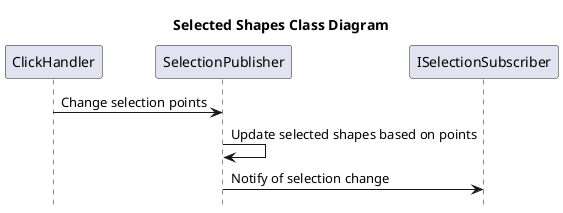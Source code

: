 @startuml selection observer sequence diagram
title Selected Shapes Class Diagram
hide footbox

ClickHandler -> SelectionPublisher: Change selection points
SelectionPublisher -> SelectionPublisher: Update selected shapes based on points
SelectionPublisher -> ISelectionSubscriber: Notify of selection change

@enduml

